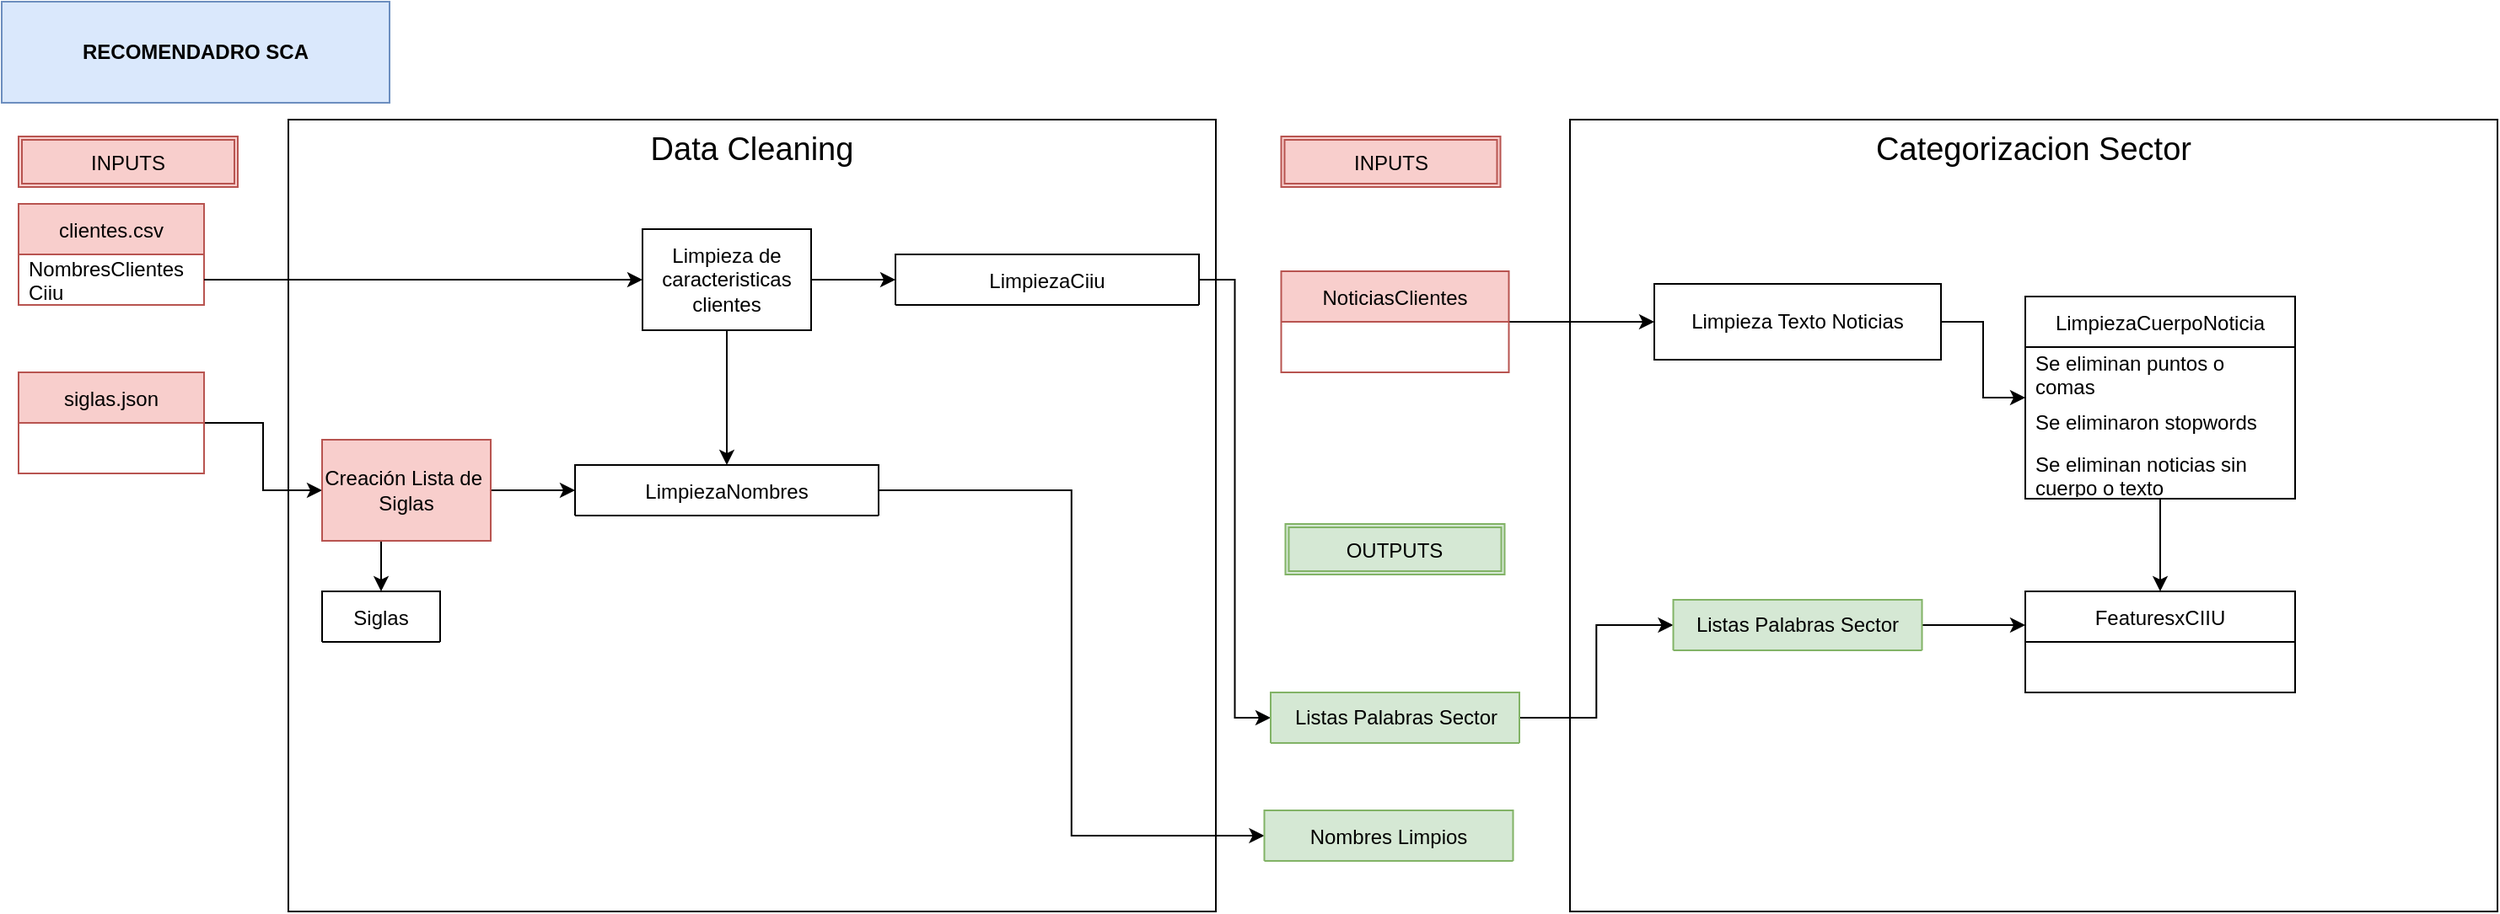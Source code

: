 <mxfile version="20.5.1" type="github"><diagram id="SuyQtS_Ang4GgGKJbsJZ" name="Página-1"><mxGraphModel dx="1021" dy="529" grid="1" gridSize="10" guides="1" tooltips="1" connect="1" arrows="1" fold="1" page="1" pageScale="1" pageWidth="827" pageHeight="1169" math="0" shadow="0"><root><mxCell id="0"/><mxCell id="1" parent="0"/><mxCell id="MiQkmcnrg7fXdGet_3s9-49" value="&lt;font style=&quot;font-size: 19px;&quot;&gt;Data Cleaning&lt;/font&gt;" style="rounded=0;whiteSpace=wrap;html=1;fontColor=#000000;verticalAlign=top;labelPosition=center;verticalLabelPosition=middle;align=center;" vertex="1" parent="1"><mxGeometry x="190" y="90" width="550" height="470" as="geometry"/></mxCell><mxCell id="MiQkmcnrg7fXdGet_3s9-15" value="RECOMENDADRO SCA" style="rounded=0;whiteSpace=wrap;html=1;fontStyle=1;fillColor=#dae8fc;strokeColor=#6c8ebf;" vertex="1" parent="1"><mxGeometry x="20" y="20" width="230" height="60" as="geometry"/></mxCell><mxCell id="MiQkmcnrg7fXdGet_3s9-20" value="INPUTS" style="shape=ext;double=1;rounded=0;whiteSpace=wrap;html=1;verticalAlign=top;fillColor=#f8cecc;strokeColor=#b85450;" vertex="1" parent="1"><mxGeometry x="30" y="100" width="130" height="30" as="geometry"/></mxCell><mxCell id="MiQkmcnrg7fXdGet_3s9-31" value="clientes.csv" style="swimlane;fontStyle=0;childLayout=stackLayout;horizontal=1;startSize=30;horizontalStack=0;resizeParent=1;resizeParentMax=0;resizeLast=0;collapsible=1;marginBottom=0;fillColor=#f8cecc;strokeColor=#b85450;" vertex="1" parent="1"><mxGeometry x="30" y="140" width="110" height="60" as="geometry"/></mxCell><mxCell id="MiQkmcnrg7fXdGet_3s9-32" value="NombresClientes&#10;Ciiu&#10;Des-ciuu" style="text;strokeColor=none;fillColor=none;align=left;verticalAlign=middle;spacingLeft=4;spacingRight=4;overflow=hidden;points=[[0,0.5],[1,0.5]];portConstraint=eastwest;rotatable=0;fontColor=#000000;" vertex="1" parent="MiQkmcnrg7fXdGet_3s9-31"><mxGeometry y="30" width="110" height="30" as="geometry"/></mxCell><mxCell id="MiQkmcnrg7fXdGet_3s9-66" style="edgeStyle=orthogonalEdgeStyle;rounded=0;orthogonalLoop=1;jettySize=auto;html=1;exitX=1;exitY=0.5;exitDx=0;exitDy=0;fontSize=19;fontColor=#000000;" edge="1" parent="1" source="MiQkmcnrg7fXdGet_3s9-35" target="MiQkmcnrg7fXdGet_3s9-56"><mxGeometry relative="1" as="geometry"/></mxCell><mxCell id="MiQkmcnrg7fXdGet_3s9-35" value="siglas.json" style="swimlane;fontStyle=0;childLayout=stackLayout;horizontal=1;startSize=30;horizontalStack=0;resizeParent=1;resizeParentMax=0;resizeLast=0;collapsible=1;marginBottom=0;fillColor=#f8cecc;strokeColor=#b85450;" vertex="1" parent="1"><mxGeometry x="30" y="240" width="110" height="60" as="geometry"/></mxCell><mxCell id="MiQkmcnrg7fXdGet_3s9-94" value="" style="edgeStyle=orthogonalEdgeStyle;rounded=0;orthogonalLoop=1;jettySize=auto;html=1;fontSize=19;fontColor=#000000;entryX=0;entryY=0.5;entryDx=0;entryDy=0;" edge="1" parent="1" source="MiQkmcnrg7fXdGet_3s9-55" target="MiQkmcnrg7fXdGet_3s9-98"><mxGeometry relative="1" as="geometry"><mxPoint x="533" y="160.0" as="targetPoint"/></mxGeometry></mxCell><mxCell id="MiQkmcnrg7fXdGet_3s9-95" style="edgeStyle=orthogonalEdgeStyle;rounded=0;orthogonalLoop=1;jettySize=auto;html=1;exitX=0.5;exitY=1;exitDx=0;exitDy=0;fontSize=19;fontColor=#000000;" edge="1" parent="1" source="MiQkmcnrg7fXdGet_3s9-55" target="MiQkmcnrg7fXdGet_3s9-62"><mxGeometry relative="1" as="geometry"/></mxCell><mxCell id="MiQkmcnrg7fXdGet_3s9-55" value="Limpieza de caracteristicas clientes" style="whiteSpace=wrap;html=1;align=center;verticalAlign=middle;treeFolding=1;treeMoving=1;fontColor=#000000;" vertex="1" parent="1"><mxGeometry x="400" y="155" width="100" height="60" as="geometry"/></mxCell><mxCell id="MiQkmcnrg7fXdGet_3s9-84" style="edgeStyle=orthogonalEdgeStyle;rounded=0;orthogonalLoop=1;jettySize=auto;html=1;exitX=0.5;exitY=1;exitDx=0;exitDy=0;entryX=0.5;entryY=0;entryDx=0;entryDy=0;fontSize=19;fontColor=#000000;" edge="1" parent="1" source="MiQkmcnrg7fXdGet_3s9-56" target="MiQkmcnrg7fXdGet_3s9-79"><mxGeometry relative="1" as="geometry"/></mxCell><mxCell id="MiQkmcnrg7fXdGet_3s9-121" style="edgeStyle=orthogonalEdgeStyle;rounded=0;orthogonalLoop=1;jettySize=auto;html=1;exitX=1;exitY=0.5;exitDx=0;exitDy=0;entryX=0;entryY=0.5;entryDx=0;entryDy=0;fontSize=19;fontColor=#000000;" edge="1" parent="1" source="MiQkmcnrg7fXdGet_3s9-56" target="MiQkmcnrg7fXdGet_3s9-62"><mxGeometry relative="1" as="geometry"/></mxCell><mxCell id="MiQkmcnrg7fXdGet_3s9-56" value="Creación Lista de&amp;nbsp; Siglas" style="whiteSpace=wrap;html=1;align=center;verticalAlign=middle;treeFolding=1;treeMoving=1;fillColor=#f8cecc;strokeColor=#b85450;" vertex="1" parent="1"><mxGeometry x="210" y="280" width="100" height="60" as="geometry"/></mxCell><mxCell id="MiQkmcnrg7fXdGet_3s9-134" style="edgeStyle=orthogonalEdgeStyle;rounded=0;orthogonalLoop=1;jettySize=auto;html=1;exitX=1;exitY=0.5;exitDx=0;exitDy=0;entryX=0;entryY=0.5;entryDx=0;entryDy=0;fontSize=12;fontColor=#000000;" edge="1" parent="1" source="MiQkmcnrg7fXdGet_3s9-62" target="MiQkmcnrg7fXdGet_3s9-122"><mxGeometry relative="1" as="geometry"/></mxCell><mxCell id="MiQkmcnrg7fXdGet_3s9-62" value="LimpiezaNombres" style="swimlane;fontStyle=0;childLayout=stackLayout;horizontal=1;startSize=30;horizontalStack=0;resizeParent=1;resizeParentMax=0;resizeLast=0;collapsible=1;marginBottom=0;fontColor=#000000;" vertex="1" collapsed="1" parent="1"><mxGeometry x="360" y="295" width="180" height="30" as="geometry"><mxRectangle x="360" y="295" width="160" height="180" as="alternateBounds"/></mxGeometry></mxCell><mxCell id="MiQkmcnrg7fXdGet_3s9-63" value="Se eliminan puntos o comas" style="text;strokeColor=none;fillColor=none;align=left;verticalAlign=middle;spacingLeft=4;spacingRight=4;overflow=hidden;points=[[0,0.5],[1,0.5]];portConstraint=eastwest;rotatable=0;fontColor=#000000;whiteSpace=wrap;" vertex="1" parent="MiQkmcnrg7fXdGet_3s9-62"><mxGeometry y="30" width="160" height="30" as="geometry"/></mxCell><mxCell id="MiQkmcnrg7fXdGet_3s9-64" value="Se eliminaron siglas de los nombres" style="text;strokeColor=none;fillColor=none;align=left;verticalAlign=middle;spacingLeft=4;spacingRight=4;overflow=hidden;points=[[0,0.5],[1,0.5]];portConstraint=eastwest;rotatable=0;fontColor=#000000;whiteSpace=wrap;" vertex="1" parent="MiQkmcnrg7fXdGet_3s9-62"><mxGeometry y="60" width="160" height="30" as="geometry"/></mxCell><mxCell id="MiQkmcnrg7fXdGet_3s9-89" value="Se eliminaron stopwords" style="text;strokeColor=none;fillColor=none;align=left;verticalAlign=middle;spacingLeft=4;spacingRight=4;overflow=hidden;points=[[0,0.5],[1,0.5]];portConstraint=eastwest;rotatable=0;fontColor=#000000;whiteSpace=wrap;" vertex="1" parent="MiQkmcnrg7fXdGet_3s9-62"><mxGeometry y="90" width="160" height="30" as="geometry"/></mxCell><mxCell id="MiQkmcnrg7fXdGet_3s9-90" value="Se identificó que aun quedaban letras viudas, las cuales se eliminan del nombre" style="text;strokeColor=none;fillColor=none;align=left;verticalAlign=middle;spacingLeft=4;spacingRight=4;overflow=hidden;points=[[0,0.5],[1,0.5]];portConstraint=eastwest;rotatable=0;fontColor=#000000;whiteSpace=wrap;" vertex="1" parent="MiQkmcnrg7fXdGet_3s9-62"><mxGeometry y="120" width="160" height="30" as="geometry"/></mxCell><mxCell id="MiQkmcnrg7fXdGet_3s9-65" value="Se trasnforman con Iniciales en Mayuscula" style="text;strokeColor=none;fillColor=none;align=left;verticalAlign=middle;spacingLeft=4;spacingRight=4;overflow=hidden;points=[[0,0.5],[1,0.5]];portConstraint=eastwest;rotatable=0;fontColor=#000000;whiteSpace=wrap;" vertex="1" parent="MiQkmcnrg7fXdGet_3s9-62"><mxGeometry y="150" width="160" height="30" as="geometry"/></mxCell><mxCell id="MiQkmcnrg7fXdGet_3s9-67" style="edgeStyle=orthogonalEdgeStyle;rounded=0;orthogonalLoop=1;jettySize=auto;html=1;exitX=1;exitY=0.5;exitDx=0;exitDy=0;fontSize=19;fontColor=#000000;" edge="1" parent="1" source="MiQkmcnrg7fXdGet_3s9-32" target="MiQkmcnrg7fXdGet_3s9-55"><mxGeometry relative="1" as="geometry"/></mxCell><mxCell id="MiQkmcnrg7fXdGet_3s9-79" value="Siglas" style="swimlane;fontStyle=0;childLayout=stackLayout;horizontal=1;startSize=30;horizontalStack=0;resizeParent=1;resizeParentMax=0;resizeLast=0;collapsible=1;marginBottom=0;fontColor=#000000;" vertex="1" collapsed="1" parent="1"><mxGeometry x="210" y="370" width="70" height="30" as="geometry"><mxRectangle x="210" y="370" width="110" height="180" as="alternateBounds"/></mxGeometry></mxCell><mxCell id="MiQkmcnrg7fXdGet_3s9-80" value="Se identifcó que los nombres de personas juridicas poseen siglas que representan el tipo de sociedad ej. &quot;sas&quot;, &quot;sa&quot;" style="text;strokeColor=none;fillColor=none;align=left;verticalAlign=middle;spacingLeft=4;spacingRight=4;overflow=hidden;points=[[0,0.5],[1,0.5]];portConstraint=eastwest;rotatable=0;fontColor=#000000;whiteSpace=wrap;" vertex="1" parent="MiQkmcnrg7fXdGet_3s9-79"><mxGeometry y="30" width="110" height="150" as="geometry"/></mxCell><mxCell id="MiQkmcnrg7fXdGet_3s9-133" style="edgeStyle=orthogonalEdgeStyle;rounded=0;orthogonalLoop=1;jettySize=auto;html=1;exitX=1;exitY=0.5;exitDx=0;exitDy=0;entryX=0;entryY=0.5;entryDx=0;entryDy=0;fontSize=12;fontColor=#000000;" edge="1" parent="1" source="MiQkmcnrg7fXdGet_3s9-97" target="MiQkmcnrg7fXdGet_3s9-119"><mxGeometry relative="1" as="geometry"/></mxCell><mxCell id="MiQkmcnrg7fXdGet_3s9-97" value="LimpiezaCiiu" style="swimlane;fontStyle=0;childLayout=stackLayout;horizontal=1;startSize=30;horizontalStack=0;resizeParent=1;resizeParentMax=0;resizeLast=0;collapsible=1;marginBottom=0;fontColor=#000000;" vertex="1" collapsed="1" parent="1"><mxGeometry x="550" y="170" width="180" height="30" as="geometry"><mxRectangle x="550" y="170" width="160" height="90" as="alternateBounds"/></mxGeometry></mxCell><mxCell id="MiQkmcnrg7fXdGet_3s9-98" value="Se eliminan puntos o comas" style="text;strokeColor=none;fillColor=none;align=left;verticalAlign=middle;spacingLeft=4;spacingRight=4;overflow=hidden;points=[[0,0.5],[1,0.5]];portConstraint=eastwest;rotatable=0;fontColor=#000000;whiteSpace=wrap;" vertex="1" parent="MiQkmcnrg7fXdGet_3s9-97"><mxGeometry y="30" width="160" height="30" as="geometry"/></mxCell><mxCell id="MiQkmcnrg7fXdGet_3s9-103" value="Se eliminan stopwords" style="text;strokeColor=none;fillColor=none;align=left;verticalAlign=middle;spacingLeft=4;spacingRight=4;overflow=hidden;points=[[0,0.5],[1,0.5]];portConstraint=eastwest;rotatable=0;fontColor=#000000;whiteSpace=wrap;" vertex="1" parent="MiQkmcnrg7fXdGet_3s9-97"><mxGeometry y="60" width="160" height="30" as="geometry"/></mxCell><mxCell id="MiQkmcnrg7fXdGet_3s9-108" value="&lt;span style=&quot;font-size: 19px;&quot;&gt;Categorizacion Sector&lt;/span&gt;" style="rounded=0;whiteSpace=wrap;html=1;fontColor=#000000;verticalAlign=top;labelPosition=center;verticalLabelPosition=middle;align=center;" vertex="1" parent="1"><mxGeometry x="950" y="90" width="550" height="470" as="geometry"/></mxCell><mxCell id="MiQkmcnrg7fXdGet_3s9-118" value="OUTPUTS" style="shape=ext;double=1;rounded=0;whiteSpace=wrap;html=1;verticalAlign=top;fillColor=#d5e8d4;strokeColor=#82b366;" vertex="1" parent="1"><mxGeometry x="781.25" y="330" width="130" height="30" as="geometry"/></mxCell><mxCell id="MiQkmcnrg7fXdGet_3s9-161" style="edgeStyle=orthogonalEdgeStyle;rounded=0;orthogonalLoop=1;jettySize=auto;html=1;exitX=1;exitY=0.5;exitDx=0;exitDy=0;entryX=0;entryY=0.5;entryDx=0;entryDy=0;fontSize=12;fontColor=#000000;" edge="1" parent="1" source="MiQkmcnrg7fXdGet_3s9-119" target="MiQkmcnrg7fXdGet_3s9-160"><mxGeometry relative="1" as="geometry"/></mxCell><mxCell id="MiQkmcnrg7fXdGet_3s9-119" value="Listas Palabras Sector" style="swimlane;fontStyle=0;childLayout=stackLayout;horizontal=1;startSize=30;horizontalStack=0;resizeParent=1;resizeParentMax=0;resizeLast=0;collapsible=1;marginBottom=0;whiteSpace=wrap;fillColor=#d5e8d4;strokeColor=#82b366;" vertex="1" collapsed="1" parent="1"><mxGeometry x="772.5" y="430" width="147.5" height="30" as="geometry"><mxRectangle x="785" y="190" width="110" height="60" as="alternateBounds"/></mxGeometry></mxCell><mxCell id="MiQkmcnrg7fXdGet_3s9-122" value="Nombres Limpios" style="swimlane;fontStyle=0;childLayout=stackLayout;horizontal=1;startSize=30;horizontalStack=0;resizeParent=1;resizeParentMax=0;resizeLast=0;collapsible=1;marginBottom=0;fontSize=12;fillColor=#d5e8d4;strokeColor=#82b366;" vertex="1" collapsed="1" parent="1"><mxGeometry x="768.75" y="500" width="147.5" height="30" as="geometry"><mxRectangle x="370" y="280" width="160" height="180" as="alternateBounds"/></mxGeometry></mxCell><mxCell id="MiQkmcnrg7fXdGet_3s9-123" value="Se eliminan puntos o comas" style="text;strokeColor=none;fillColor=none;align=left;verticalAlign=middle;spacingLeft=4;spacingRight=4;overflow=hidden;points=[[0,0.5],[1,0.5]];portConstraint=eastwest;rotatable=0;fontColor=#000000;whiteSpace=wrap;" vertex="1" parent="MiQkmcnrg7fXdGet_3s9-122"><mxGeometry y="30" width="160" height="30" as="geometry"/></mxCell><mxCell id="MiQkmcnrg7fXdGet_3s9-124" value="Se eliminaron siglas de los nombres" style="text;strokeColor=none;fillColor=none;align=left;verticalAlign=middle;spacingLeft=4;spacingRight=4;overflow=hidden;points=[[0,0.5],[1,0.5]];portConstraint=eastwest;rotatable=0;fontColor=#000000;whiteSpace=wrap;" vertex="1" parent="MiQkmcnrg7fXdGet_3s9-122"><mxGeometry y="60" width="160" height="30" as="geometry"/></mxCell><mxCell id="MiQkmcnrg7fXdGet_3s9-125" value="Se eliminaron stopwords" style="text;strokeColor=none;fillColor=none;align=left;verticalAlign=middle;spacingLeft=4;spacingRight=4;overflow=hidden;points=[[0,0.5],[1,0.5]];portConstraint=eastwest;rotatable=0;fontColor=#000000;whiteSpace=wrap;" vertex="1" parent="MiQkmcnrg7fXdGet_3s9-122"><mxGeometry y="90" width="160" height="30" as="geometry"/></mxCell><mxCell id="MiQkmcnrg7fXdGet_3s9-126" value="Se identificó que aun quedaban letras viudas, las cuales se eliminan del nombre" style="text;strokeColor=none;fillColor=none;align=left;verticalAlign=middle;spacingLeft=4;spacingRight=4;overflow=hidden;points=[[0,0.5],[1,0.5]];portConstraint=eastwest;rotatable=0;fontColor=#000000;whiteSpace=wrap;" vertex="1" parent="MiQkmcnrg7fXdGet_3s9-122"><mxGeometry y="120" width="160" height="30" as="geometry"/></mxCell><mxCell id="MiQkmcnrg7fXdGet_3s9-127" value="Se trasnforman con Iniciales en Mayuscula" style="text;strokeColor=none;fillColor=none;align=left;verticalAlign=middle;spacingLeft=4;spacingRight=4;overflow=hidden;points=[[0,0.5],[1,0.5]];portConstraint=eastwest;rotatable=0;fontColor=#000000;whiteSpace=wrap;" vertex="1" parent="MiQkmcnrg7fXdGet_3s9-122"><mxGeometry y="150" width="160" height="30" as="geometry"/></mxCell><mxCell id="MiQkmcnrg7fXdGet_3s9-130" value="INPUTS" style="shape=ext;double=1;rounded=0;whiteSpace=wrap;html=1;verticalAlign=top;fillColor=#f8cecc;strokeColor=#b85450;" vertex="1" parent="1"><mxGeometry x="778.75" y="100" width="130" height="30" as="geometry"/></mxCell><mxCell id="MiQkmcnrg7fXdGet_3s9-150" style="edgeStyle=orthogonalEdgeStyle;rounded=0;orthogonalLoop=1;jettySize=auto;html=1;exitX=1;exitY=0.5;exitDx=0;exitDy=0;fontSize=12;fontColor=#000000;" edge="1" parent="1" source="MiQkmcnrg7fXdGet_3s9-132" target="MiQkmcnrg7fXdGet_3s9-139"><mxGeometry relative="1" as="geometry"/></mxCell><mxCell id="MiQkmcnrg7fXdGet_3s9-132" value="NoticiasClientes" style="swimlane;fontStyle=0;childLayout=stackLayout;horizontal=1;startSize=30;horizontalStack=0;resizeParent=1;resizeParentMax=0;resizeLast=0;collapsible=1;marginBottom=0;fillColor=#f8cecc;strokeColor=#b85450;" vertex="1" parent="1"><mxGeometry x="778.75" y="180" width="135" height="60" as="geometry"/></mxCell><mxCell id="MiQkmcnrg7fXdGet_3s9-158" style="edgeStyle=orthogonalEdgeStyle;rounded=0;orthogonalLoop=1;jettySize=auto;html=1;exitX=1;exitY=0.5;exitDx=0;exitDy=0;fontSize=12;fontColor=#000000;" edge="1" parent="1" source="MiQkmcnrg7fXdGet_3s9-139" target="MiQkmcnrg7fXdGet_3s9-151"><mxGeometry relative="1" as="geometry"/></mxCell><mxCell id="MiQkmcnrg7fXdGet_3s9-139" value="Limpieza Texto Noticias" style="whiteSpace=wrap;html=1;align=center;verticalAlign=middle;treeFolding=1;treeMoving=1;fontColor=#000000;" vertex="1" parent="1"><mxGeometry x="1000" y="187.5" width="170" height="45" as="geometry"/></mxCell><mxCell id="MiQkmcnrg7fXdGet_3s9-163" style="edgeStyle=orthogonalEdgeStyle;rounded=0;orthogonalLoop=1;jettySize=auto;html=1;exitX=0.5;exitY=1;exitDx=0;exitDy=0;fontSize=12;fontColor=#000000;" edge="1" parent="1" source="MiQkmcnrg7fXdGet_3s9-151"><mxGeometry relative="1" as="geometry"><mxPoint x="1300" y="370" as="targetPoint"/></mxGeometry></mxCell><mxCell id="MiQkmcnrg7fXdGet_3s9-151" value="LimpiezaCuerpoNoticia" style="swimlane;fontStyle=0;childLayout=stackLayout;horizontal=1;startSize=30;horizontalStack=0;resizeParent=1;resizeParentMax=0;resizeLast=0;collapsible=1;marginBottom=0;fontColor=#000000;" vertex="1" parent="1"><mxGeometry x="1220" y="195" width="160" height="120" as="geometry"><mxRectangle x="1220" y="195" width="180" height="30" as="alternateBounds"/></mxGeometry></mxCell><mxCell id="MiQkmcnrg7fXdGet_3s9-152" value="Se eliminan puntos o comas" style="text;strokeColor=none;fillColor=none;align=left;verticalAlign=middle;spacingLeft=4;spacingRight=4;overflow=hidden;points=[[0,0.5],[1,0.5]];portConstraint=eastwest;rotatable=0;fontColor=#000000;whiteSpace=wrap;" vertex="1" parent="MiQkmcnrg7fXdGet_3s9-151"><mxGeometry y="30" width="160" height="30" as="geometry"/></mxCell><mxCell id="MiQkmcnrg7fXdGet_3s9-154" value="Se eliminaron stopwords" style="text;strokeColor=none;fillColor=none;align=left;verticalAlign=middle;spacingLeft=4;spacingRight=4;overflow=hidden;points=[[0,0.5],[1,0.5]];portConstraint=eastwest;rotatable=0;fontColor=#000000;whiteSpace=wrap;" vertex="1" parent="MiQkmcnrg7fXdGet_3s9-151"><mxGeometry y="60" width="160" height="30" as="geometry"/></mxCell><mxCell id="MiQkmcnrg7fXdGet_3s9-156" value="Se eliminan noticias sin cuerpo o texto" style="text;strokeColor=none;fillColor=none;align=left;verticalAlign=middle;spacingLeft=4;spacingRight=4;overflow=hidden;points=[[0,0.5],[1,0.5]];portConstraint=eastwest;rotatable=0;fontColor=#000000;whiteSpace=wrap;" vertex="1" parent="MiQkmcnrg7fXdGet_3s9-151"><mxGeometry y="90" width="160" height="30" as="geometry"/></mxCell><mxCell id="MiQkmcnrg7fXdGet_3s9-162" style="edgeStyle=orthogonalEdgeStyle;rounded=0;orthogonalLoop=1;jettySize=auto;html=1;exitX=1;exitY=0.5;exitDx=0;exitDy=0;entryX=0;entryY=0.5;entryDx=0;entryDy=0;fontSize=12;fontColor=#000000;" edge="1" parent="1" source="MiQkmcnrg7fXdGet_3s9-160"><mxGeometry relative="1" as="geometry"><mxPoint x="1220" y="390" as="targetPoint"/></mxGeometry></mxCell><mxCell id="MiQkmcnrg7fXdGet_3s9-160" value="Listas Palabras Sector" style="swimlane;fontStyle=0;childLayout=stackLayout;horizontal=1;startSize=30;horizontalStack=0;resizeParent=1;resizeParentMax=0;resizeLast=0;collapsible=1;marginBottom=0;whiteSpace=wrap;fillColor=#d5e8d4;strokeColor=#82b366;" vertex="1" collapsed="1" parent="1"><mxGeometry x="1011.25" y="375" width="147.5" height="30" as="geometry"><mxRectangle x="785" y="190" width="110" height="60" as="alternateBounds"/></mxGeometry></mxCell><mxCell id="MiQkmcnrg7fXdGet_3s9-166" value="FeaturesxCIIU" style="swimlane;fontStyle=0;childLayout=stackLayout;horizontal=1;startSize=30;horizontalStack=0;resizeParent=1;resizeParentMax=0;resizeLast=0;collapsible=1;marginBottom=0;fontColor=#000000;" vertex="1" parent="1"><mxGeometry x="1220" y="370" width="160" height="60" as="geometry"><mxRectangle x="1220" y="195" width="180" height="30" as="alternateBounds"/></mxGeometry></mxCell></root></mxGraphModel></diagram></mxfile>